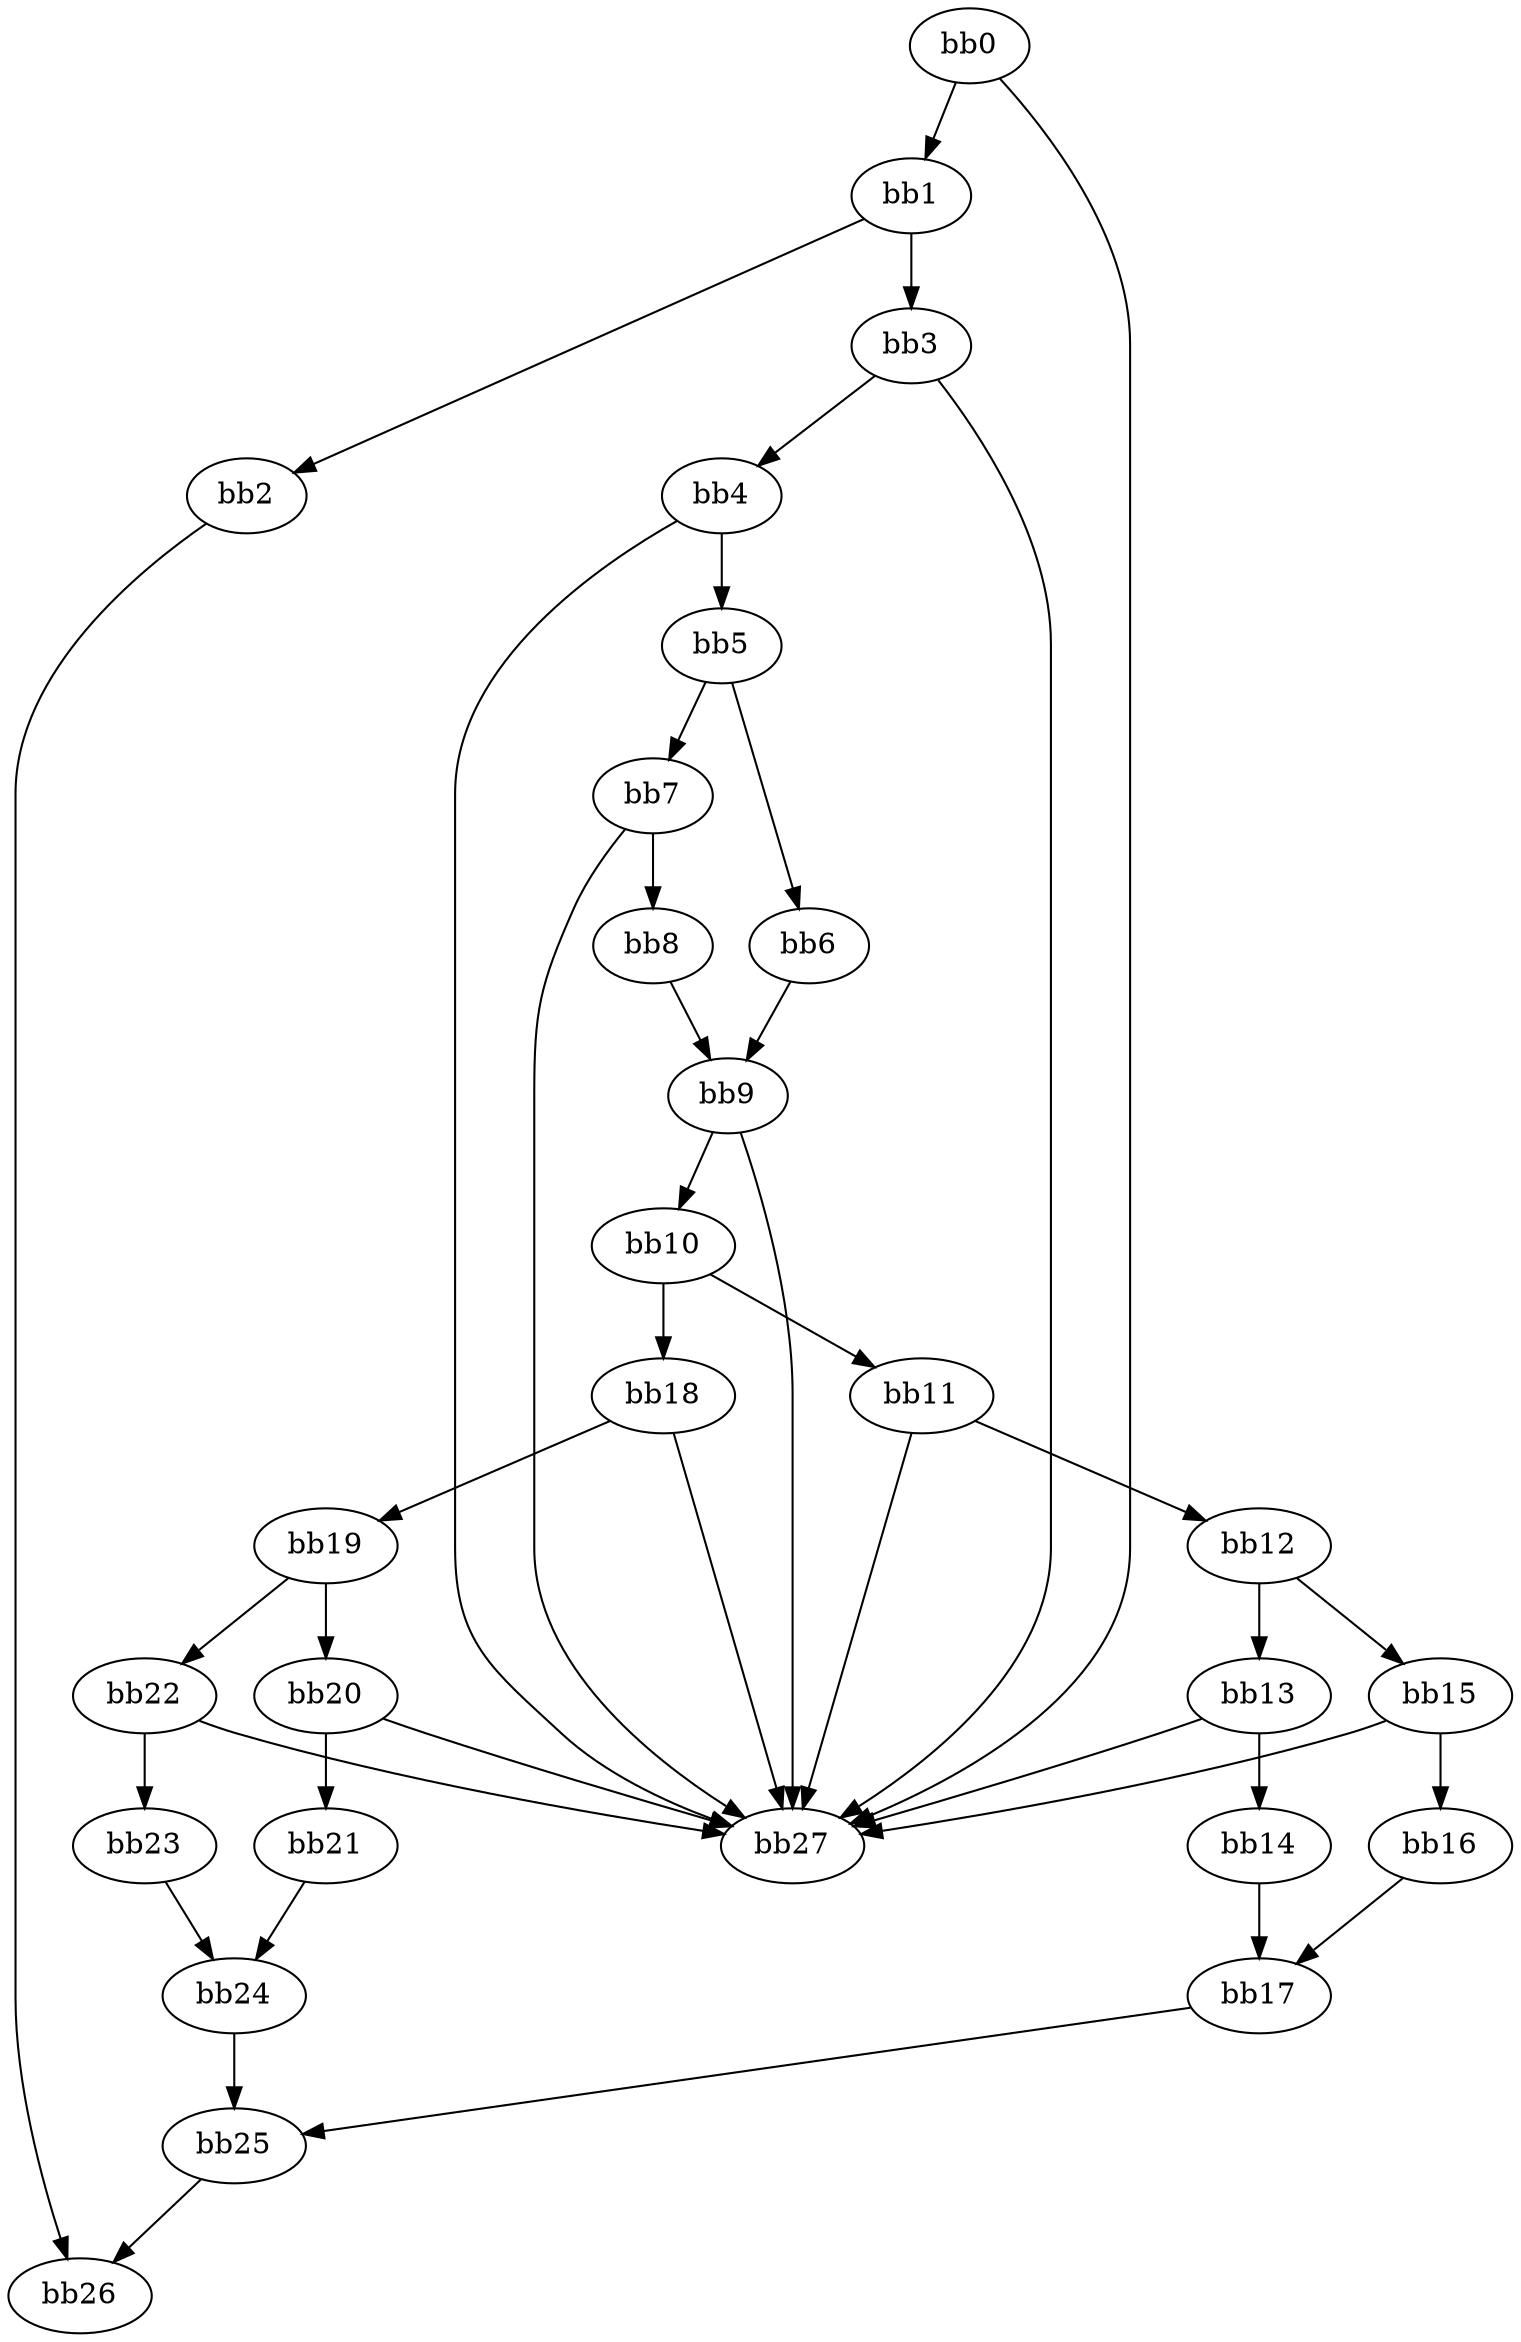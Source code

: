 digraph {
    0 [ label = "bb0\l" ]
    1 [ label = "bb1\l" ]
    2 [ label = "bb2\l" ]
    3 [ label = "bb3\l" ]
    4 [ label = "bb4\l" ]
    5 [ label = "bb5\l" ]
    6 [ label = "bb6\l" ]
    7 [ label = "bb7\l" ]
    8 [ label = "bb8\l" ]
    9 [ label = "bb9\l" ]
    10 [ label = "bb10\l" ]
    11 [ label = "bb11\l" ]
    12 [ label = "bb12\l" ]
    13 [ label = "bb13\l" ]
    14 [ label = "bb14\l" ]
    15 [ label = "bb15\l" ]
    16 [ label = "bb16\l" ]
    17 [ label = "bb17\l" ]
    18 [ label = "bb18\l" ]
    19 [ label = "bb19\l" ]
    20 [ label = "bb20\l" ]
    21 [ label = "bb21\l" ]
    22 [ label = "bb22\l" ]
    23 [ label = "bb23\l" ]
    24 [ label = "bb24\l" ]
    25 [ label = "bb25\l" ]
    26 [ label = "bb26\l" ]
    27 [ label = "bb27\l" ]
    0 -> 1 [ ]
    0 -> 27 [ ]
    1 -> 2 [ ]
    1 -> 3 [ ]
    2 -> 26 [ ]
    3 -> 4 [ ]
    3 -> 27 [ ]
    4 -> 5 [ ]
    4 -> 27 [ ]
    5 -> 6 [ ]
    5 -> 7 [ ]
    6 -> 9 [ ]
    7 -> 8 [ ]
    7 -> 27 [ ]
    8 -> 9 [ ]
    9 -> 10 [ ]
    9 -> 27 [ ]
    10 -> 11 [ ]
    10 -> 18 [ ]
    11 -> 12 [ ]
    11 -> 27 [ ]
    12 -> 13 [ ]
    12 -> 15 [ ]
    13 -> 14 [ ]
    13 -> 27 [ ]
    14 -> 17 [ ]
    15 -> 16 [ ]
    15 -> 27 [ ]
    16 -> 17 [ ]
    17 -> 25 [ ]
    18 -> 19 [ ]
    18 -> 27 [ ]
    19 -> 20 [ ]
    19 -> 22 [ ]
    20 -> 21 [ ]
    20 -> 27 [ ]
    21 -> 24 [ ]
    22 -> 23 [ ]
    22 -> 27 [ ]
    23 -> 24 [ ]
    24 -> 25 [ ]
    25 -> 26 [ ]
}

